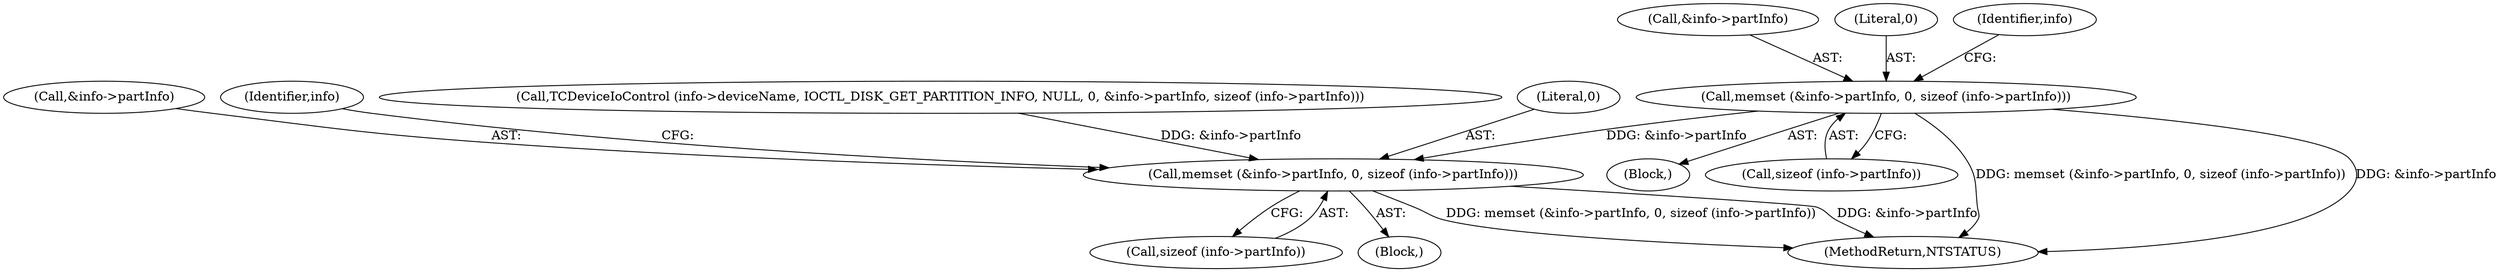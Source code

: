 digraph "0_VeraCrypt_f30f9339c9a0b9bbcc6f5ad38804af39db1f479e@API" {
"1001762" [label="(Call,memset (&info->partInfo, 0, sizeof (info->partInfo)))"];
"1001884" [label="(Call,memset (&info->partInfo, 0, sizeof (info->partInfo)))"];
"1003125" [label="(MethodReturn,NTSTATUS)"];
"1001885" [label="(Call,&info->partInfo)"];
"1001890" [label="(Call,sizeof (info->partInfo))"];
"1001768" [label="(Call,sizeof (info->partInfo))"];
"1001897" [label="(Identifier,info)"];
"1001763" [label="(Call,&info->partInfo)"];
"1001767" [label="(Literal,0)"];
"1001841" [label="(Call,TCDeviceIoControl (info->deviceName, IOCTL_DISK_GET_PARTITION_INFO, NULL, 0, &info->partInfo, sizeof (info->partInfo)))"];
"1001884" [label="(Call,memset (&info->partInfo, 0, sizeof (info->partInfo)))"];
"1001761" [label="(Block,)"];
"1001883" [label="(Block,)"];
"1001889" [label="(Literal,0)"];
"1001762" [label="(Call,memset (&info->partInfo, 0, sizeof (info->partInfo)))"];
"1001775" [label="(Identifier,info)"];
"1001762" -> "1001761"  [label="AST: "];
"1001762" -> "1001768"  [label="CFG: "];
"1001763" -> "1001762"  [label="AST: "];
"1001767" -> "1001762"  [label="AST: "];
"1001768" -> "1001762"  [label="AST: "];
"1001775" -> "1001762"  [label="CFG: "];
"1001762" -> "1003125"  [label="DDG: memset (&info->partInfo, 0, sizeof (info->partInfo))"];
"1001762" -> "1003125"  [label="DDG: &info->partInfo"];
"1001762" -> "1001884"  [label="DDG: &info->partInfo"];
"1001884" -> "1001883"  [label="AST: "];
"1001884" -> "1001890"  [label="CFG: "];
"1001885" -> "1001884"  [label="AST: "];
"1001889" -> "1001884"  [label="AST: "];
"1001890" -> "1001884"  [label="AST: "];
"1001897" -> "1001884"  [label="CFG: "];
"1001884" -> "1003125"  [label="DDG: memset (&info->partInfo, 0, sizeof (info->partInfo))"];
"1001884" -> "1003125"  [label="DDG: &info->partInfo"];
"1001841" -> "1001884"  [label="DDG: &info->partInfo"];
}
